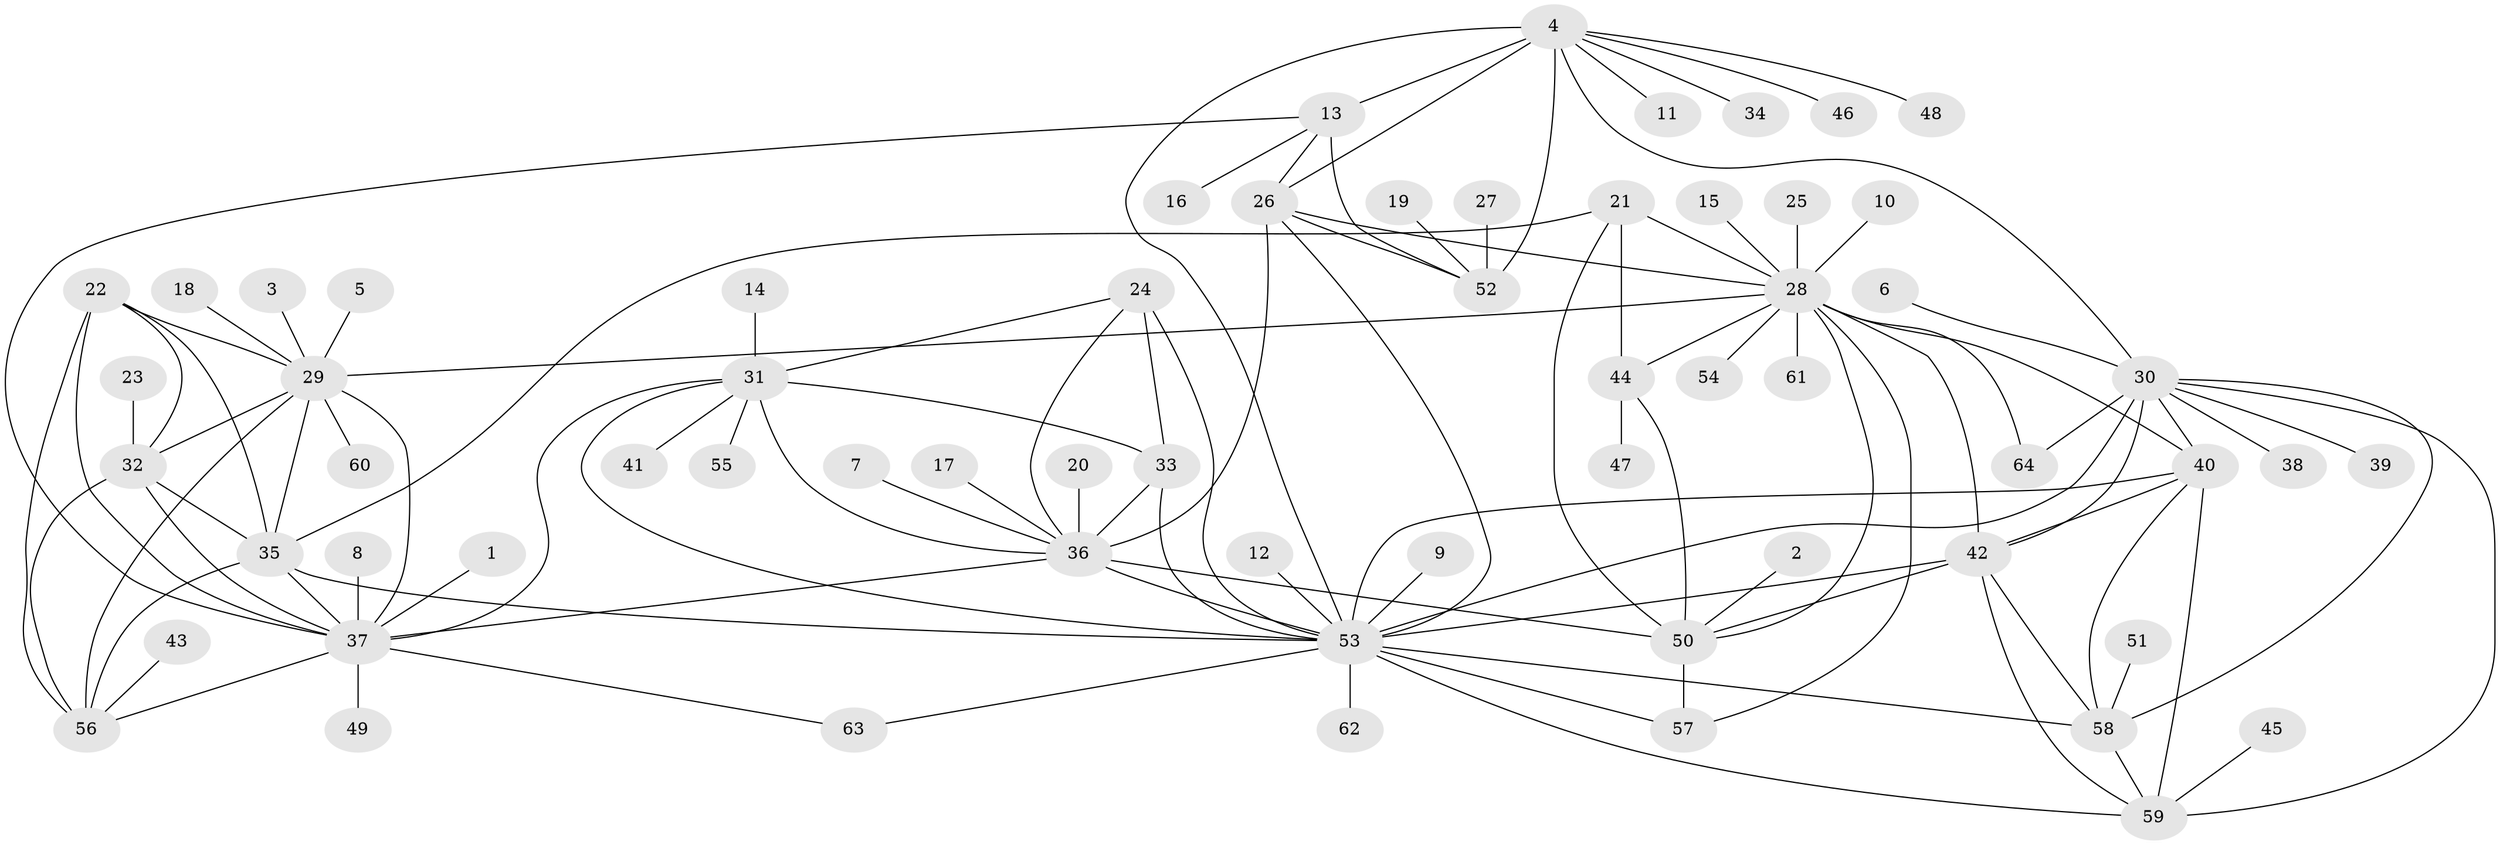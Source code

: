 // original degree distribution, {5: 0.015625, 11: 0.015625, 9: 0.0234375, 10: 0.0078125, 7: 0.046875, 8: 0.0390625, 13: 0.0234375, 12: 0.015625, 6: 0.0390625, 18: 0.0078125, 1: 0.609375, 3: 0.0625, 2: 0.09375}
// Generated by graph-tools (version 1.1) at 2025/26/03/09/25 03:26:34]
// undirected, 64 vertices, 111 edges
graph export_dot {
graph [start="1"]
  node [color=gray90,style=filled];
  1;
  2;
  3;
  4;
  5;
  6;
  7;
  8;
  9;
  10;
  11;
  12;
  13;
  14;
  15;
  16;
  17;
  18;
  19;
  20;
  21;
  22;
  23;
  24;
  25;
  26;
  27;
  28;
  29;
  30;
  31;
  32;
  33;
  34;
  35;
  36;
  37;
  38;
  39;
  40;
  41;
  42;
  43;
  44;
  45;
  46;
  47;
  48;
  49;
  50;
  51;
  52;
  53;
  54;
  55;
  56;
  57;
  58;
  59;
  60;
  61;
  62;
  63;
  64;
  1 -- 37 [weight=1.0];
  2 -- 50 [weight=1.0];
  3 -- 29 [weight=1.0];
  4 -- 11 [weight=1.0];
  4 -- 13 [weight=3.0];
  4 -- 26 [weight=3.0];
  4 -- 30 [weight=1.0];
  4 -- 34 [weight=1.0];
  4 -- 46 [weight=1.0];
  4 -- 48 [weight=1.0];
  4 -- 52 [weight=3.0];
  4 -- 53 [weight=1.0];
  5 -- 29 [weight=1.0];
  6 -- 30 [weight=1.0];
  7 -- 36 [weight=1.0];
  8 -- 37 [weight=1.0];
  9 -- 53 [weight=1.0];
  10 -- 28 [weight=1.0];
  12 -- 53 [weight=1.0];
  13 -- 16 [weight=1.0];
  13 -- 26 [weight=1.0];
  13 -- 37 [weight=1.0];
  13 -- 52 [weight=1.0];
  14 -- 31 [weight=1.0];
  15 -- 28 [weight=1.0];
  17 -- 36 [weight=1.0];
  18 -- 29 [weight=1.0];
  19 -- 52 [weight=1.0];
  20 -- 36 [weight=1.0];
  21 -- 28 [weight=2.0];
  21 -- 35 [weight=1.0];
  21 -- 44 [weight=2.0];
  21 -- 50 [weight=4.0];
  22 -- 29 [weight=1.0];
  22 -- 32 [weight=1.0];
  22 -- 35 [weight=1.0];
  22 -- 37 [weight=1.0];
  22 -- 56 [weight=1.0];
  23 -- 32 [weight=1.0];
  24 -- 31 [weight=1.0];
  24 -- 33 [weight=2.0];
  24 -- 36 [weight=1.0];
  24 -- 53 [weight=1.0];
  25 -- 28 [weight=1.0];
  26 -- 28 [weight=1.0];
  26 -- 36 [weight=1.0];
  26 -- 52 [weight=1.0];
  26 -- 53 [weight=1.0];
  27 -- 52 [weight=1.0];
  28 -- 29 [weight=1.0];
  28 -- 40 [weight=1.0];
  28 -- 42 [weight=1.0];
  28 -- 44 [weight=1.0];
  28 -- 50 [weight=2.0];
  28 -- 54 [weight=1.0];
  28 -- 57 [weight=1.0];
  28 -- 61 [weight=1.0];
  28 -- 64 [weight=1.0];
  29 -- 32 [weight=1.0];
  29 -- 35 [weight=1.0];
  29 -- 37 [weight=1.0];
  29 -- 56 [weight=1.0];
  29 -- 60 [weight=1.0];
  30 -- 38 [weight=1.0];
  30 -- 39 [weight=1.0];
  30 -- 40 [weight=1.0];
  30 -- 42 [weight=1.0];
  30 -- 53 [weight=1.0];
  30 -- 58 [weight=1.0];
  30 -- 59 [weight=1.0];
  30 -- 64 [weight=1.0];
  31 -- 33 [weight=2.0];
  31 -- 36 [weight=1.0];
  31 -- 37 [weight=1.0];
  31 -- 41 [weight=1.0];
  31 -- 53 [weight=1.0];
  31 -- 55 [weight=1.0];
  32 -- 35 [weight=1.0];
  32 -- 37 [weight=1.0];
  32 -- 56 [weight=1.0];
  33 -- 36 [weight=2.0];
  33 -- 53 [weight=2.0];
  35 -- 37 [weight=1.0];
  35 -- 53 [weight=1.0];
  35 -- 56 [weight=1.0];
  36 -- 37 [weight=1.0];
  36 -- 50 [weight=1.0];
  36 -- 53 [weight=1.0];
  37 -- 49 [weight=1.0];
  37 -- 56 [weight=1.0];
  37 -- 63 [weight=1.0];
  40 -- 42 [weight=1.0];
  40 -- 53 [weight=2.0];
  40 -- 58 [weight=1.0];
  40 -- 59 [weight=1.0];
  42 -- 50 [weight=1.0];
  42 -- 53 [weight=1.0];
  42 -- 58 [weight=1.0];
  42 -- 59 [weight=1.0];
  43 -- 56 [weight=1.0];
  44 -- 47 [weight=1.0];
  44 -- 50 [weight=2.0];
  45 -- 59 [weight=1.0];
  50 -- 57 [weight=1.0];
  51 -- 58 [weight=1.0];
  53 -- 57 [weight=1.0];
  53 -- 58 [weight=1.0];
  53 -- 59 [weight=1.0];
  53 -- 62 [weight=1.0];
  53 -- 63 [weight=1.0];
  58 -- 59 [weight=1.0];
}
